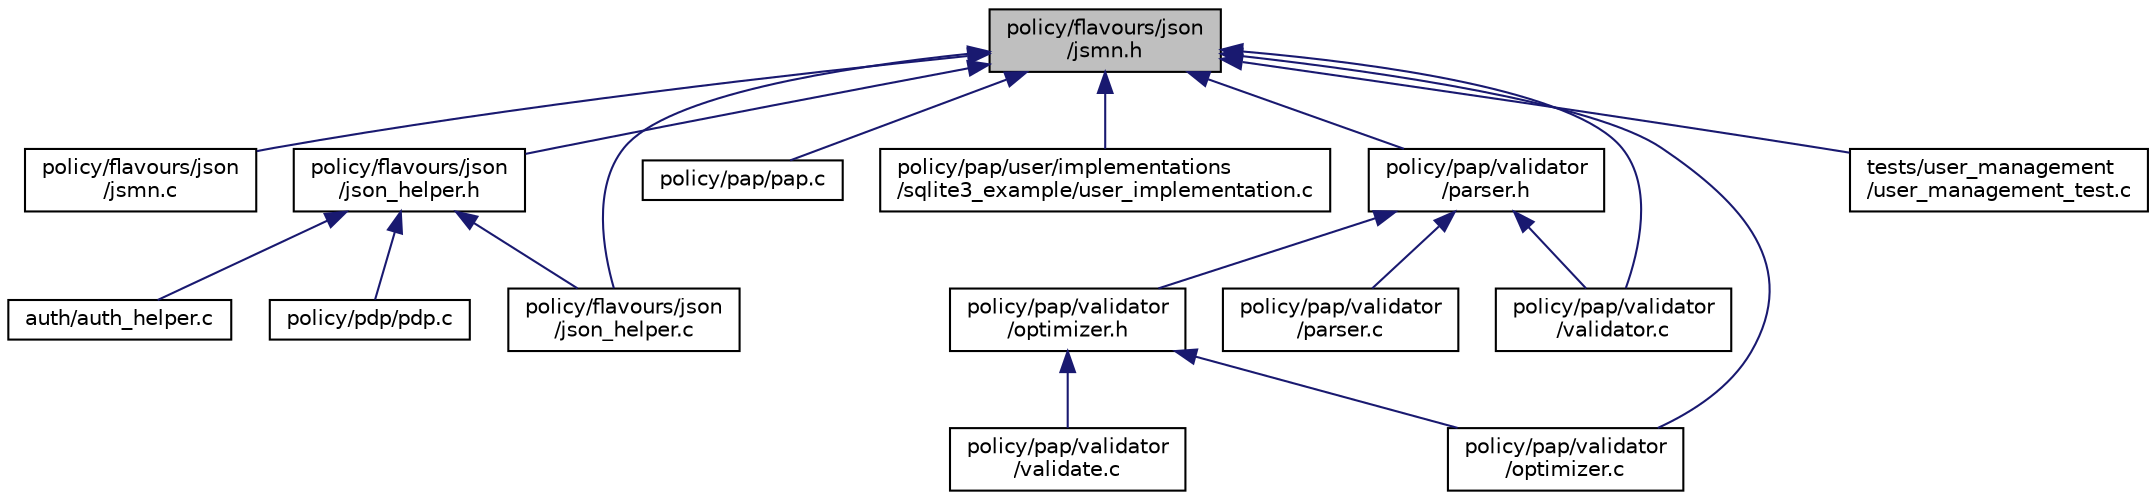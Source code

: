digraph "policy/flavours/json/jsmn.h"
{
  edge [fontname="Helvetica",fontsize="10",labelfontname="Helvetica",labelfontsize="10"];
  node [fontname="Helvetica",fontsize="10",shape=record];
  Node2 [label="policy/flavours/json\l/jsmn.h",height=0.2,width=0.4,color="black", fillcolor="grey75", style="filled", fontcolor="black"];
  Node2 -> Node3 [dir="back",color="midnightblue",fontsize="10",style="solid",fontname="Helvetica"];
  Node3 [label="policy/flavours/json\l/jsmn.c",height=0.2,width=0.4,color="black", fillcolor="white", style="filled",URL="$jsmn_8c.html"];
  Node2 -> Node4 [dir="back",color="midnightblue",fontsize="10",style="solid",fontname="Helvetica"];
  Node4 [label="policy/flavours/json\l/json_helper.h",height=0.2,width=0.4,color="black", fillcolor="white", style="filled",URL="$json__helper_8h.html"];
  Node4 -> Node5 [dir="back",color="midnightblue",fontsize="10",style="solid",fontname="Helvetica"];
  Node5 [label="auth/auth_helper.c",height=0.2,width=0.4,color="black", fillcolor="white", style="filled",URL="$auth__helper_8c.html"];
  Node4 -> Node6 [dir="back",color="midnightblue",fontsize="10",style="solid",fontname="Helvetica"];
  Node6 [label="policy/flavours/json\l/json_helper.c",height=0.2,width=0.4,color="black", fillcolor="white", style="filled",URL="$json__helper_8c.html"];
  Node4 -> Node7 [dir="back",color="midnightblue",fontsize="10",style="solid",fontname="Helvetica"];
  Node7 [label="policy/pdp/pdp.c",height=0.2,width=0.4,color="black", fillcolor="white", style="filled",URL="$pdp_8c.html"];
  Node2 -> Node6 [dir="back",color="midnightblue",fontsize="10",style="solid",fontname="Helvetica"];
  Node2 -> Node8 [dir="back",color="midnightblue",fontsize="10",style="solid",fontname="Helvetica"];
  Node8 [label="policy/pap/pap.c",height=0.2,width=0.4,color="black", fillcolor="white", style="filled",URL="$pap_8c.html"];
  Node2 -> Node9 [dir="back",color="midnightblue",fontsize="10",style="solid",fontname="Helvetica"];
  Node9 [label="policy/pap/user/implementations\l/sqlite3_example/user_implementation.c",height=0.2,width=0.4,color="black", fillcolor="white", style="filled",URL="$user__implementation_8c.html"];
  Node2 -> Node10 [dir="back",color="midnightblue",fontsize="10",style="solid",fontname="Helvetica"];
  Node10 [label="policy/pap/validator\l/parser.h",height=0.2,width=0.4,color="black", fillcolor="white", style="filled",URL="$parser_8h.html"];
  Node10 -> Node11 [dir="back",color="midnightblue",fontsize="10",style="solid",fontname="Helvetica"];
  Node11 [label="policy/pap/validator\l/optimizer.h",height=0.2,width=0.4,color="black", fillcolor="white", style="filled",URL="$optimizer_8h.html"];
  Node11 -> Node12 [dir="back",color="midnightblue",fontsize="10",style="solid",fontname="Helvetica"];
  Node12 [label="policy/pap/validator\l/optimizer.c",height=0.2,width=0.4,color="black", fillcolor="white", style="filled",URL="$optimizer_8c.html"];
  Node11 -> Node13 [dir="back",color="midnightblue",fontsize="10",style="solid",fontname="Helvetica"];
  Node13 [label="policy/pap/validator\l/validate.c",height=0.2,width=0.4,color="black", fillcolor="white", style="filled",URL="$validate_8c.html"];
  Node10 -> Node14 [dir="back",color="midnightblue",fontsize="10",style="solid",fontname="Helvetica"];
  Node14 [label="policy/pap/validator\l/parser.c",height=0.2,width=0.4,color="black", fillcolor="white", style="filled",URL="$parser_8c.html"];
  Node10 -> Node15 [dir="back",color="midnightblue",fontsize="10",style="solid",fontname="Helvetica"];
  Node15 [label="policy/pap/validator\l/validator.c",height=0.2,width=0.4,color="black", fillcolor="white", style="filled",URL="$validator_8c.html"];
  Node2 -> Node12 [dir="back",color="midnightblue",fontsize="10",style="solid",fontname="Helvetica"];
  Node2 -> Node15 [dir="back",color="midnightblue",fontsize="10",style="solid",fontname="Helvetica"];
  Node2 -> Node16 [dir="back",color="midnightblue",fontsize="10",style="solid",fontname="Helvetica"];
  Node16 [label="tests/user_management\l/user_management_test.c",height=0.2,width=0.4,color="black", fillcolor="white", style="filled",URL="$user__management__test_8c.html"];
}
